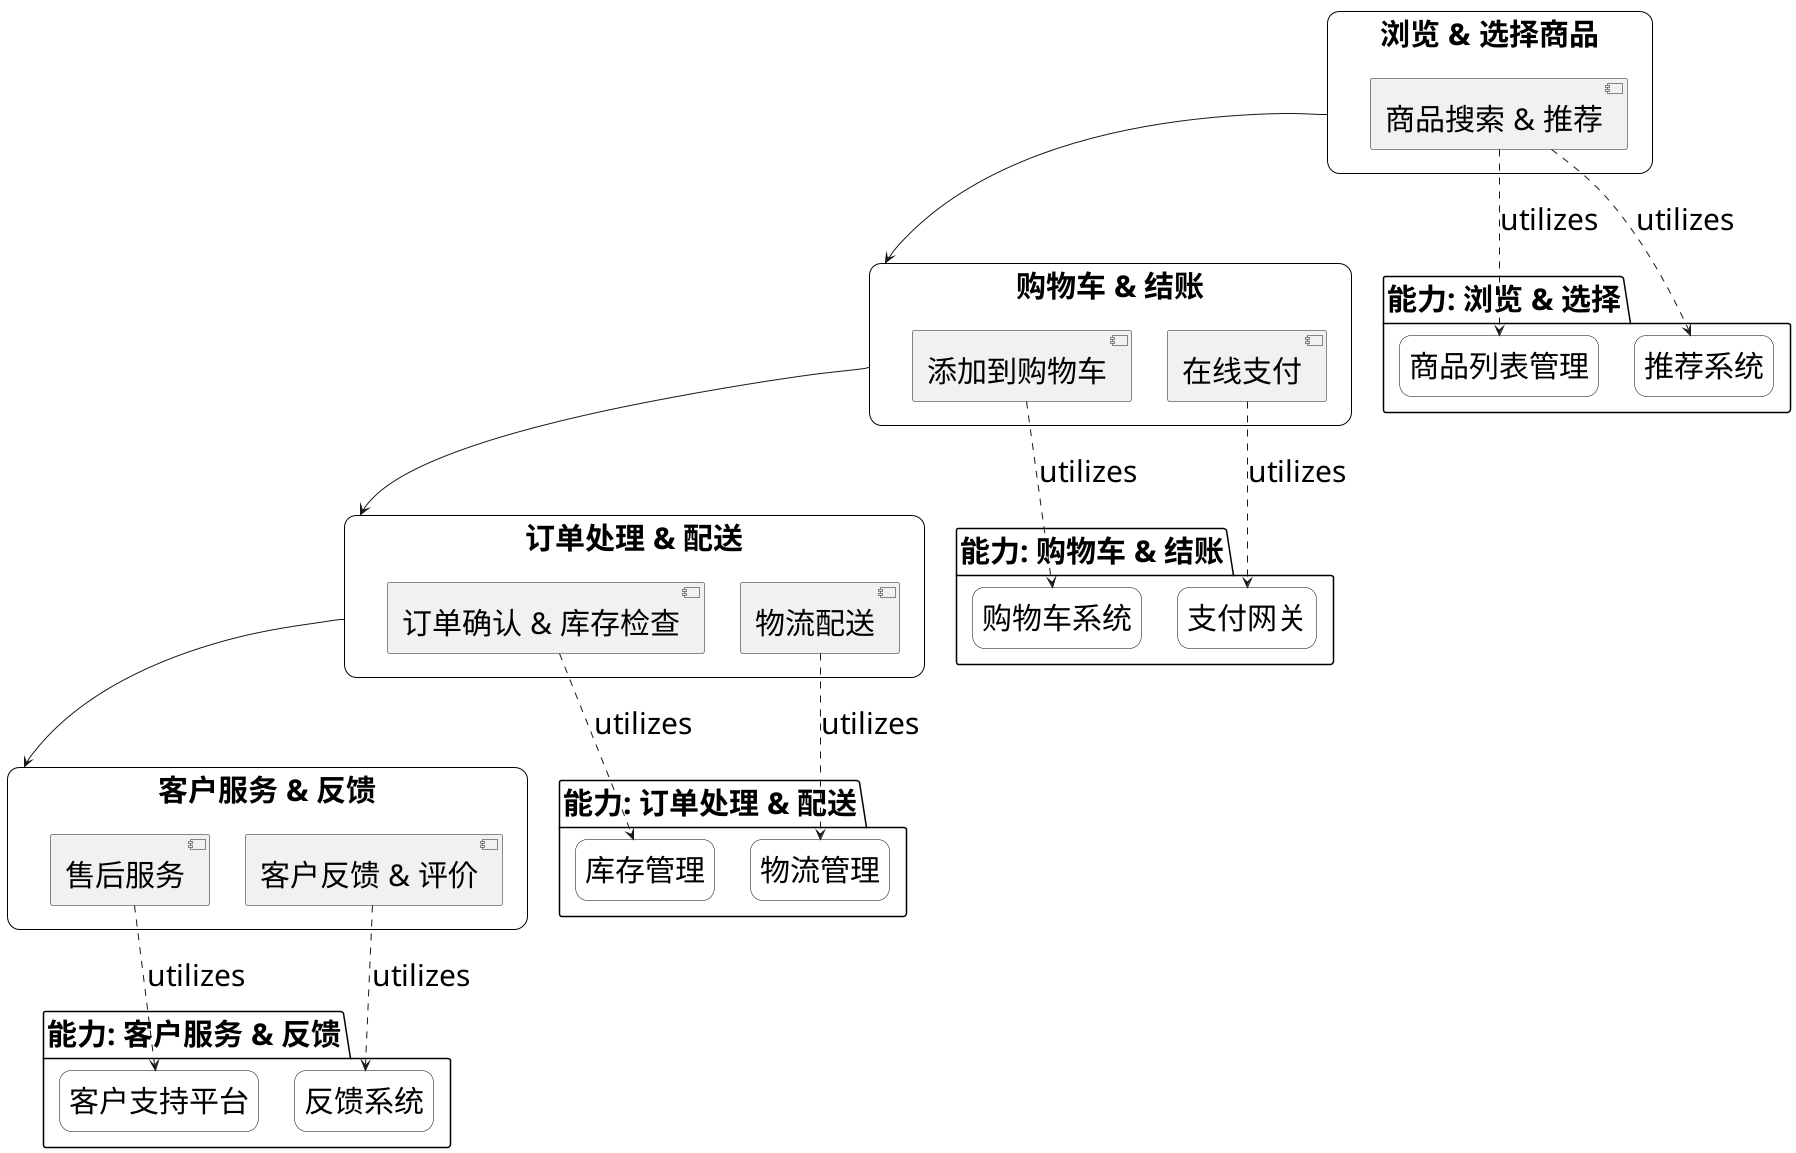 @startuml
'title 电商公司 价值流图

skinparam rectangle {
  BackgroundColor transparent
  BorderColor black
  roundcorner 25
}

skinparam DefaultFontSize 30

' 主要的价值流
rectangle "浏览 & 选择商品" as Browsing {
  [商品搜索 & 推荐]
}

rectangle "购物车 & 结账" as Cart {
  [添加到购物车]
  [在线支付]
}

rectangle "订单处理 & 配送" as Processing {
  [订单确认 & 库存检查]
  [物流配送]
}

rectangle "客户服务 & 反馈" as Feedback {
  [售后服务]
  [客户反馈 & 评价]
}

Browsing --> Cart
Cart --> Processing
Processing --> Feedback

' 与主要价值流相关的能力
package "能力: 浏览 & 选择" {
  rectangle "商品列表管理" as ProductListing
  rectangle "推荐系统" as Recommendation

  [商品搜索 & 推荐] .down.> ProductListing : utilizes
  [商品搜索 & 推荐] .down.> Recommendation : utilizes
}

package "能力: 购物车 & 结账" {
  rectangle "购物车系统" as CartSystem
  rectangle "支付网关" as PaymentGateway

  [添加到购物车] .down.> CartSystem : utilizes
  [在线支付] .down.> PaymentGateway : utilizes
}

package "能力: 订单处理 & 配送" {
  rectangle "库存管理" as StockManagement
  rectangle "物流管理" as LogisticsManagement

  [订单确认 & 库存检查] .down.> StockManagement : utilizes
  [物流配送] .down.> LogisticsManagement : utilizes
}

package "能力: 客户服务 & 反馈" {
  rectangle "客户支持平台" as SupportPlatform
  rectangle "反馈系统" as FeedbackSystem

  [售后服务] .down.> SupportPlatform : utilizes
  [客户反馈 & 评价] .down.> FeedbackSystem : utilizes
}

@enduml
